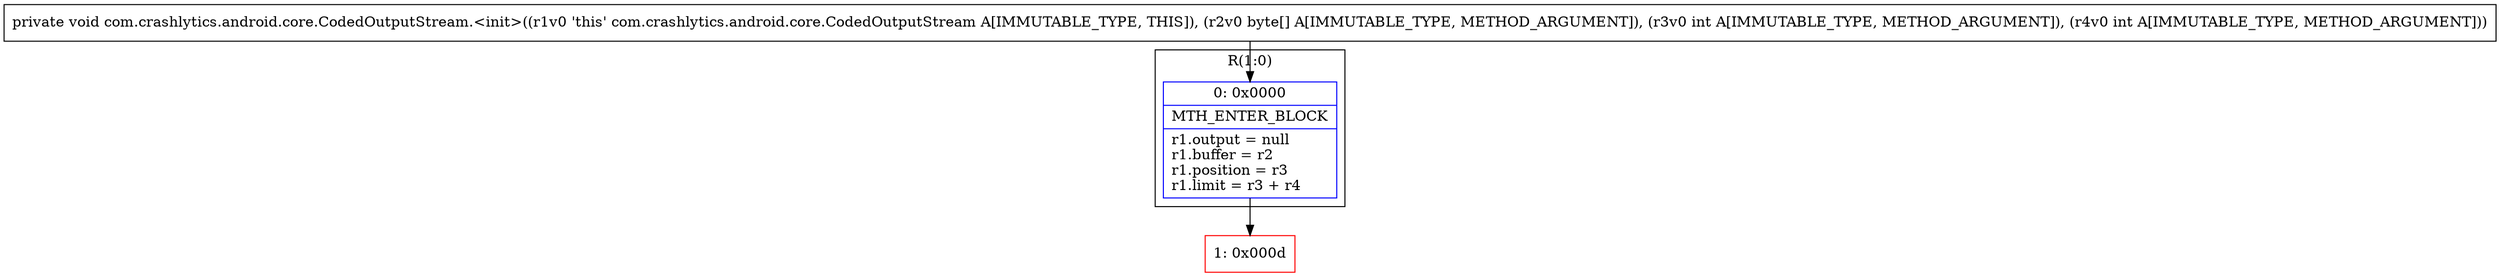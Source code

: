 digraph "CFG forcom.crashlytics.android.core.CodedOutputStream.\<init\>([BII)V" {
subgraph cluster_Region_295300100 {
label = "R(1:0)";
node [shape=record,color=blue];
Node_0 [shape=record,label="{0\:\ 0x0000|MTH_ENTER_BLOCK\l|r1.output = null\lr1.buffer = r2\lr1.position = r3\lr1.limit = r3 + r4\l}"];
}
Node_1 [shape=record,color=red,label="{1\:\ 0x000d}"];
MethodNode[shape=record,label="{private void com.crashlytics.android.core.CodedOutputStream.\<init\>((r1v0 'this' com.crashlytics.android.core.CodedOutputStream A[IMMUTABLE_TYPE, THIS]), (r2v0 byte[] A[IMMUTABLE_TYPE, METHOD_ARGUMENT]), (r3v0 int A[IMMUTABLE_TYPE, METHOD_ARGUMENT]), (r4v0 int A[IMMUTABLE_TYPE, METHOD_ARGUMENT])) }"];
MethodNode -> Node_0;
Node_0 -> Node_1;
}

